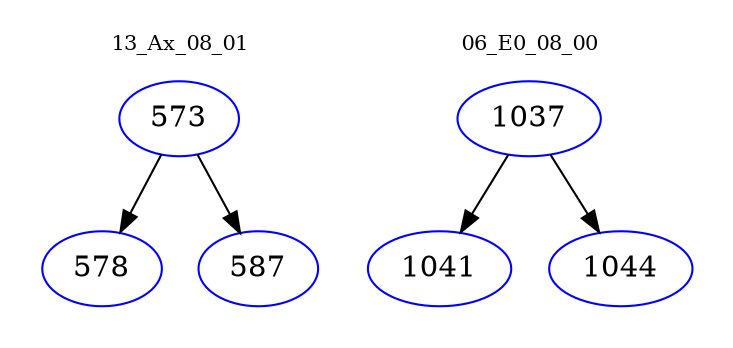 digraph{
subgraph cluster_0 {
color = white
label = "13_Ax_08_01";
fontsize=10;
T0_573 [label="573", color="blue"]
T0_573 -> T0_578 [color="black"]
T0_578 [label="578", color="blue"]
T0_573 -> T0_587 [color="black"]
T0_587 [label="587", color="blue"]
}
subgraph cluster_1 {
color = white
label = "06_E0_08_00";
fontsize=10;
T1_1037 [label="1037", color="blue"]
T1_1037 -> T1_1041 [color="black"]
T1_1041 [label="1041", color="blue"]
T1_1037 -> T1_1044 [color="black"]
T1_1044 [label="1044", color="blue"]
}
}
